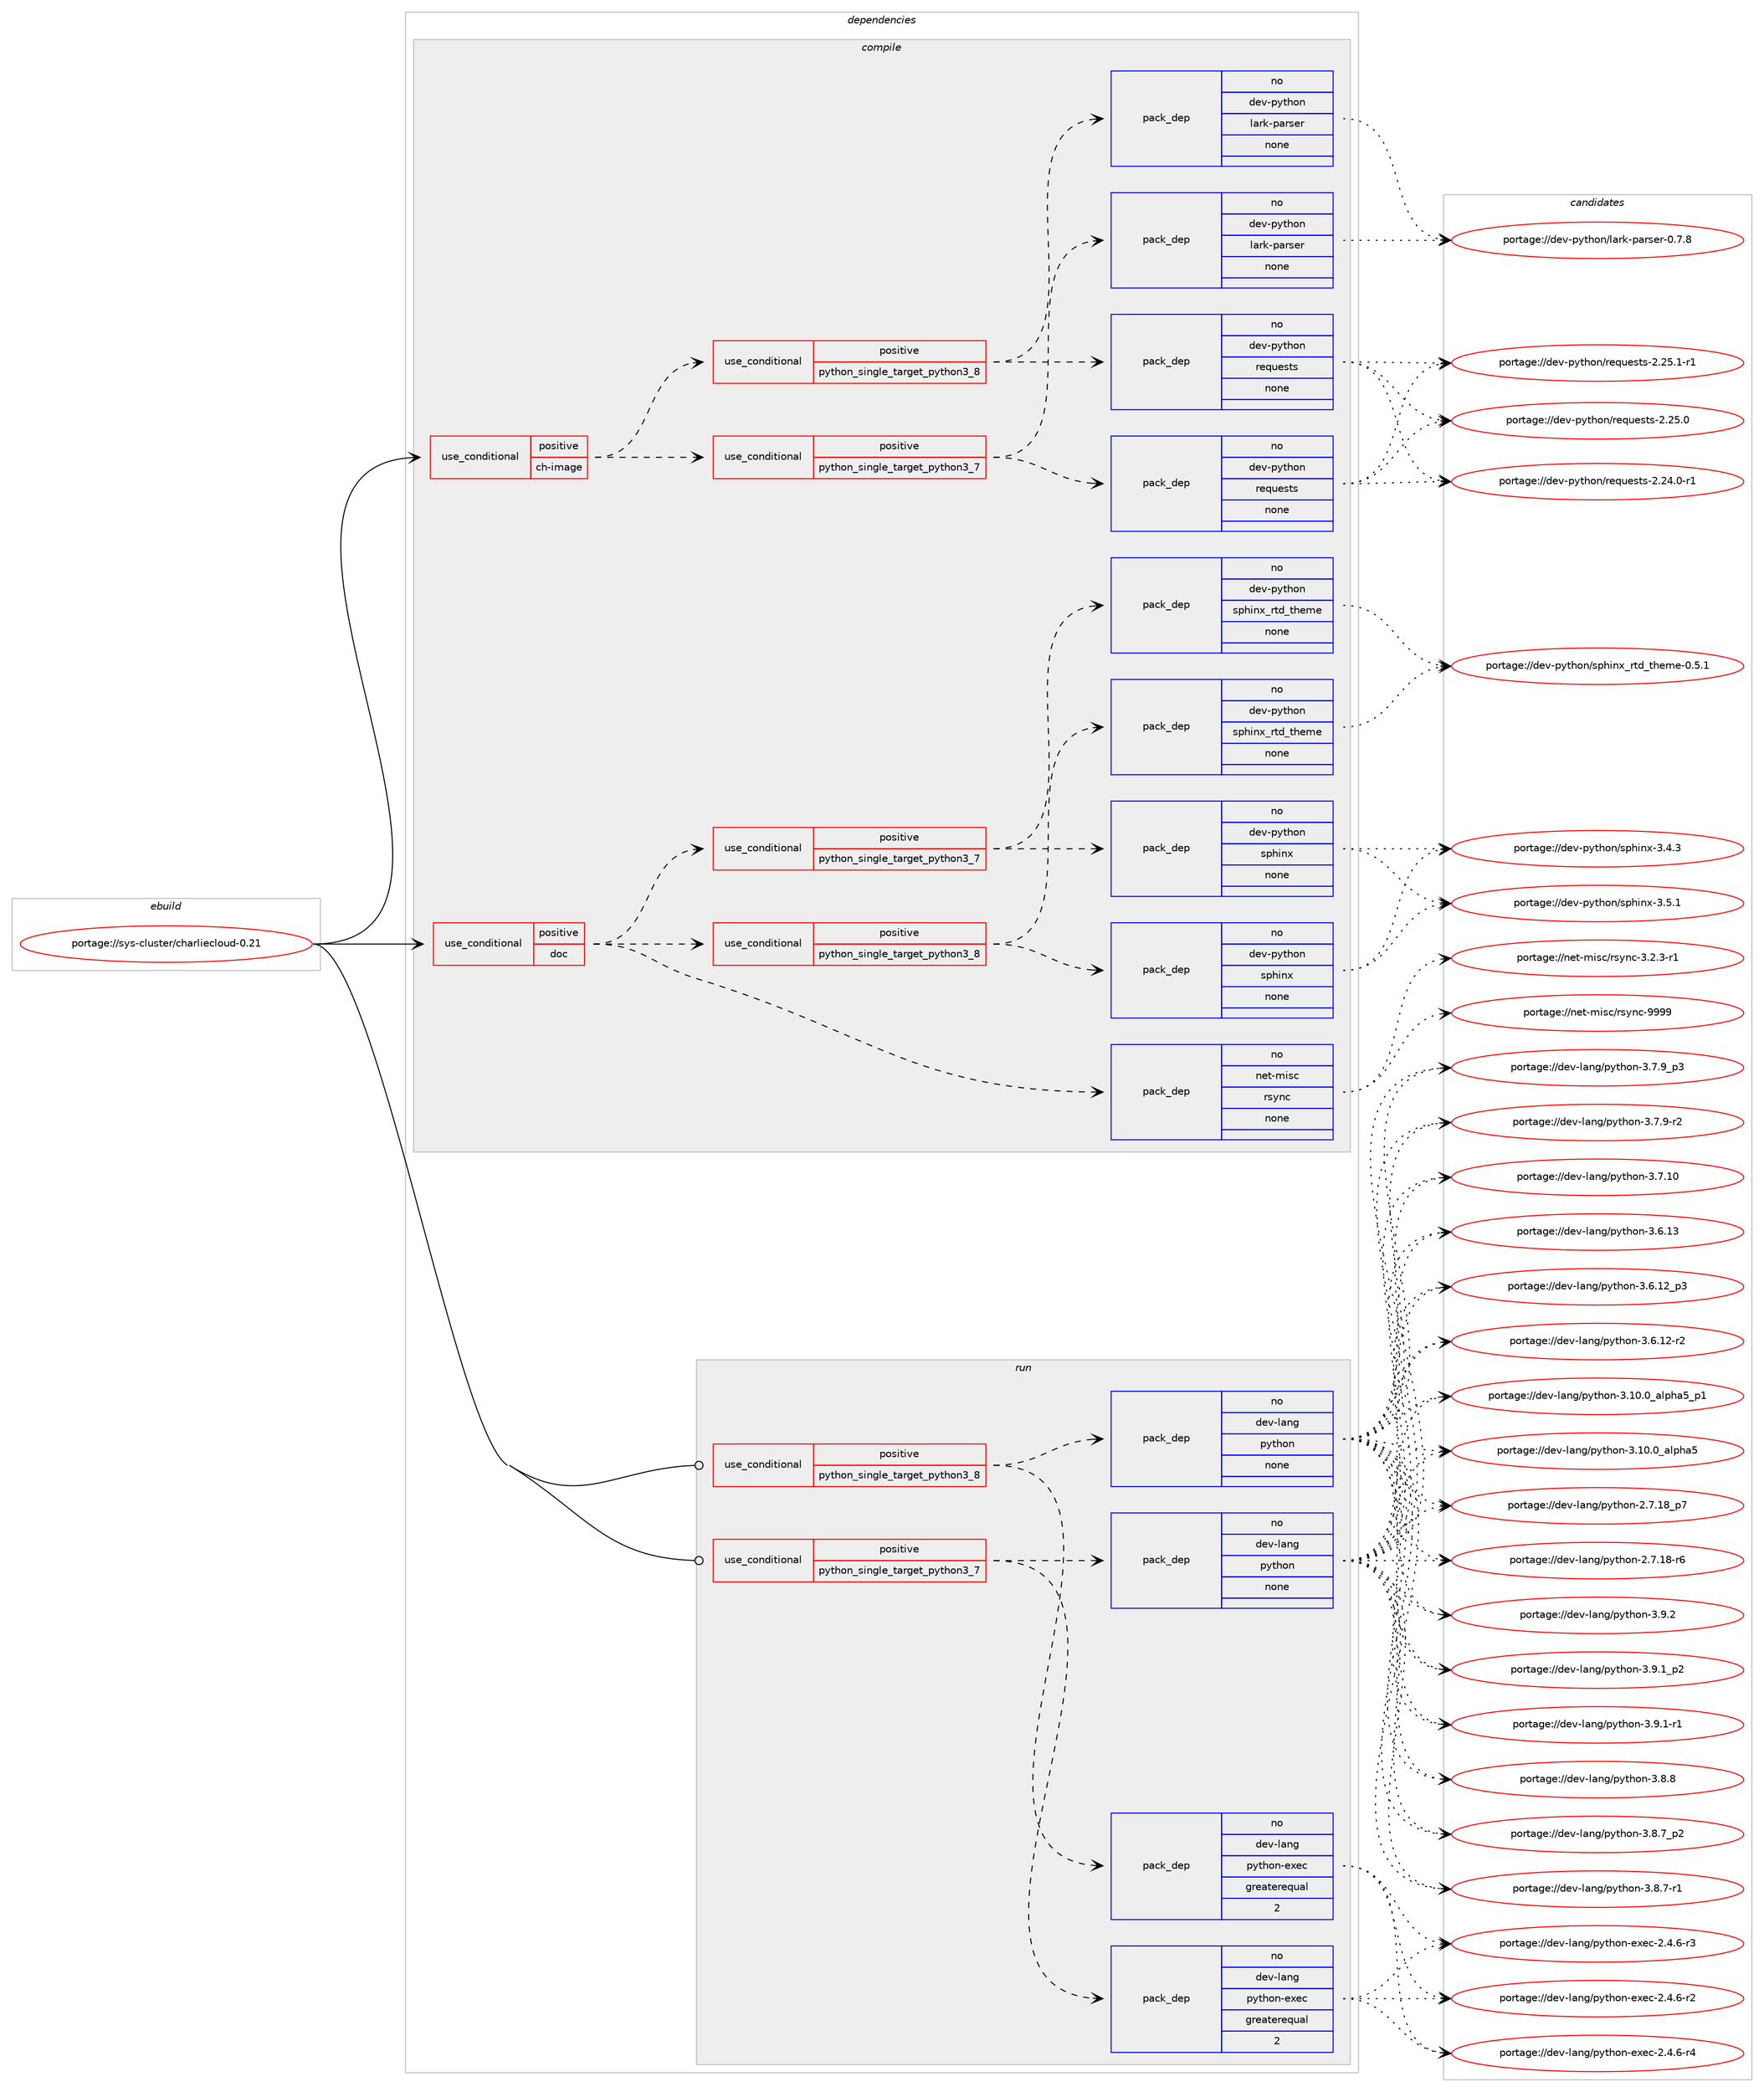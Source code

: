 digraph prolog {

# *************
# Graph options
# *************

newrank=true;
concentrate=true;
compound=true;
graph [rankdir=LR,fontname=Helvetica,fontsize=10,ranksep=1.5];#, ranksep=2.5, nodesep=0.2];
edge  [arrowhead=vee];
node  [fontname=Helvetica,fontsize=10];

# **********
# The ebuild
# **********

subgraph cluster_leftcol {
color=gray;
rank=same;
label=<<i>ebuild</i>>;
id [label="portage://sys-cluster/charliecloud-0.21", color=red, width=4, href="../sys-cluster/charliecloud-0.21.svg"];
}

# ****************
# The dependencies
# ****************

subgraph cluster_midcol {
color=gray;
label=<<i>dependencies</i>>;
subgraph cluster_compile {
fillcolor="#eeeeee";
style=filled;
label=<<i>compile</i>>;
subgraph cond1384 {
dependency5843 [label=<<TABLE BORDER="0" CELLBORDER="1" CELLSPACING="0" CELLPADDING="4"><TR><TD ROWSPAN="3" CELLPADDING="10">use_conditional</TD></TR><TR><TD>positive</TD></TR><TR><TD>ch-image</TD></TR></TABLE>>, shape=none, color=red];
subgraph cond1385 {
dependency5844 [label=<<TABLE BORDER="0" CELLBORDER="1" CELLSPACING="0" CELLPADDING="4"><TR><TD ROWSPAN="3" CELLPADDING="10">use_conditional</TD></TR><TR><TD>positive</TD></TR><TR><TD>python_single_target_python3_7</TD></TR></TABLE>>, shape=none, color=red];
subgraph pack4383 {
dependency5845 [label=<<TABLE BORDER="0" CELLBORDER="1" CELLSPACING="0" CELLPADDING="4" WIDTH="220"><TR><TD ROWSPAN="6" CELLPADDING="30">pack_dep</TD></TR><TR><TD WIDTH="110">no</TD></TR><TR><TD>dev-python</TD></TR><TR><TD>lark-parser</TD></TR><TR><TD>none</TD></TR><TR><TD></TD></TR></TABLE>>, shape=none, color=blue];
}
dependency5844:e -> dependency5845:w [weight=20,style="dashed",arrowhead="vee"];
subgraph pack4384 {
dependency5846 [label=<<TABLE BORDER="0" CELLBORDER="1" CELLSPACING="0" CELLPADDING="4" WIDTH="220"><TR><TD ROWSPAN="6" CELLPADDING="30">pack_dep</TD></TR><TR><TD WIDTH="110">no</TD></TR><TR><TD>dev-python</TD></TR><TR><TD>requests</TD></TR><TR><TD>none</TD></TR><TR><TD></TD></TR></TABLE>>, shape=none, color=blue];
}
dependency5844:e -> dependency5846:w [weight=20,style="dashed",arrowhead="vee"];
}
dependency5843:e -> dependency5844:w [weight=20,style="dashed",arrowhead="vee"];
subgraph cond1386 {
dependency5847 [label=<<TABLE BORDER="0" CELLBORDER="1" CELLSPACING="0" CELLPADDING="4"><TR><TD ROWSPAN="3" CELLPADDING="10">use_conditional</TD></TR><TR><TD>positive</TD></TR><TR><TD>python_single_target_python3_8</TD></TR></TABLE>>, shape=none, color=red];
subgraph pack4385 {
dependency5848 [label=<<TABLE BORDER="0" CELLBORDER="1" CELLSPACING="0" CELLPADDING="4" WIDTH="220"><TR><TD ROWSPAN="6" CELLPADDING="30">pack_dep</TD></TR><TR><TD WIDTH="110">no</TD></TR><TR><TD>dev-python</TD></TR><TR><TD>lark-parser</TD></TR><TR><TD>none</TD></TR><TR><TD></TD></TR></TABLE>>, shape=none, color=blue];
}
dependency5847:e -> dependency5848:w [weight=20,style="dashed",arrowhead="vee"];
subgraph pack4386 {
dependency5849 [label=<<TABLE BORDER="0" CELLBORDER="1" CELLSPACING="0" CELLPADDING="4" WIDTH="220"><TR><TD ROWSPAN="6" CELLPADDING="30">pack_dep</TD></TR><TR><TD WIDTH="110">no</TD></TR><TR><TD>dev-python</TD></TR><TR><TD>requests</TD></TR><TR><TD>none</TD></TR><TR><TD></TD></TR></TABLE>>, shape=none, color=blue];
}
dependency5847:e -> dependency5849:w [weight=20,style="dashed",arrowhead="vee"];
}
dependency5843:e -> dependency5847:w [weight=20,style="dashed",arrowhead="vee"];
}
id:e -> dependency5843:w [weight=20,style="solid",arrowhead="vee"];
subgraph cond1387 {
dependency5850 [label=<<TABLE BORDER="0" CELLBORDER="1" CELLSPACING="0" CELLPADDING="4"><TR><TD ROWSPAN="3" CELLPADDING="10">use_conditional</TD></TR><TR><TD>positive</TD></TR><TR><TD>doc</TD></TR></TABLE>>, shape=none, color=red];
subgraph cond1388 {
dependency5851 [label=<<TABLE BORDER="0" CELLBORDER="1" CELLSPACING="0" CELLPADDING="4"><TR><TD ROWSPAN="3" CELLPADDING="10">use_conditional</TD></TR><TR><TD>positive</TD></TR><TR><TD>python_single_target_python3_7</TD></TR></TABLE>>, shape=none, color=red];
subgraph pack4387 {
dependency5852 [label=<<TABLE BORDER="0" CELLBORDER="1" CELLSPACING="0" CELLPADDING="4" WIDTH="220"><TR><TD ROWSPAN="6" CELLPADDING="30">pack_dep</TD></TR><TR><TD WIDTH="110">no</TD></TR><TR><TD>dev-python</TD></TR><TR><TD>sphinx</TD></TR><TR><TD>none</TD></TR><TR><TD></TD></TR></TABLE>>, shape=none, color=blue];
}
dependency5851:e -> dependency5852:w [weight=20,style="dashed",arrowhead="vee"];
subgraph pack4388 {
dependency5853 [label=<<TABLE BORDER="0" CELLBORDER="1" CELLSPACING="0" CELLPADDING="4" WIDTH="220"><TR><TD ROWSPAN="6" CELLPADDING="30">pack_dep</TD></TR><TR><TD WIDTH="110">no</TD></TR><TR><TD>dev-python</TD></TR><TR><TD>sphinx_rtd_theme</TD></TR><TR><TD>none</TD></TR><TR><TD></TD></TR></TABLE>>, shape=none, color=blue];
}
dependency5851:e -> dependency5853:w [weight=20,style="dashed",arrowhead="vee"];
}
dependency5850:e -> dependency5851:w [weight=20,style="dashed",arrowhead="vee"];
subgraph cond1389 {
dependency5854 [label=<<TABLE BORDER="0" CELLBORDER="1" CELLSPACING="0" CELLPADDING="4"><TR><TD ROWSPAN="3" CELLPADDING="10">use_conditional</TD></TR><TR><TD>positive</TD></TR><TR><TD>python_single_target_python3_8</TD></TR></TABLE>>, shape=none, color=red];
subgraph pack4389 {
dependency5855 [label=<<TABLE BORDER="0" CELLBORDER="1" CELLSPACING="0" CELLPADDING="4" WIDTH="220"><TR><TD ROWSPAN="6" CELLPADDING="30">pack_dep</TD></TR><TR><TD WIDTH="110">no</TD></TR><TR><TD>dev-python</TD></TR><TR><TD>sphinx</TD></TR><TR><TD>none</TD></TR><TR><TD></TD></TR></TABLE>>, shape=none, color=blue];
}
dependency5854:e -> dependency5855:w [weight=20,style="dashed",arrowhead="vee"];
subgraph pack4390 {
dependency5856 [label=<<TABLE BORDER="0" CELLBORDER="1" CELLSPACING="0" CELLPADDING="4" WIDTH="220"><TR><TD ROWSPAN="6" CELLPADDING="30">pack_dep</TD></TR><TR><TD WIDTH="110">no</TD></TR><TR><TD>dev-python</TD></TR><TR><TD>sphinx_rtd_theme</TD></TR><TR><TD>none</TD></TR><TR><TD></TD></TR></TABLE>>, shape=none, color=blue];
}
dependency5854:e -> dependency5856:w [weight=20,style="dashed",arrowhead="vee"];
}
dependency5850:e -> dependency5854:w [weight=20,style="dashed",arrowhead="vee"];
subgraph pack4391 {
dependency5857 [label=<<TABLE BORDER="0" CELLBORDER="1" CELLSPACING="0" CELLPADDING="4" WIDTH="220"><TR><TD ROWSPAN="6" CELLPADDING="30">pack_dep</TD></TR><TR><TD WIDTH="110">no</TD></TR><TR><TD>net-misc</TD></TR><TR><TD>rsync</TD></TR><TR><TD>none</TD></TR><TR><TD></TD></TR></TABLE>>, shape=none, color=blue];
}
dependency5850:e -> dependency5857:w [weight=20,style="dashed",arrowhead="vee"];
}
id:e -> dependency5850:w [weight=20,style="solid",arrowhead="vee"];
}
subgraph cluster_compileandrun {
fillcolor="#eeeeee";
style=filled;
label=<<i>compile and run</i>>;
}
subgraph cluster_run {
fillcolor="#eeeeee";
style=filled;
label=<<i>run</i>>;
subgraph cond1390 {
dependency5858 [label=<<TABLE BORDER="0" CELLBORDER="1" CELLSPACING="0" CELLPADDING="4"><TR><TD ROWSPAN="3" CELLPADDING="10">use_conditional</TD></TR><TR><TD>positive</TD></TR><TR><TD>python_single_target_python3_7</TD></TR></TABLE>>, shape=none, color=red];
subgraph pack4392 {
dependency5859 [label=<<TABLE BORDER="0" CELLBORDER="1" CELLSPACING="0" CELLPADDING="4" WIDTH="220"><TR><TD ROWSPAN="6" CELLPADDING="30">pack_dep</TD></TR><TR><TD WIDTH="110">no</TD></TR><TR><TD>dev-lang</TD></TR><TR><TD>python</TD></TR><TR><TD>none</TD></TR><TR><TD></TD></TR></TABLE>>, shape=none, color=blue];
}
dependency5858:e -> dependency5859:w [weight=20,style="dashed",arrowhead="vee"];
subgraph pack4393 {
dependency5860 [label=<<TABLE BORDER="0" CELLBORDER="1" CELLSPACING="0" CELLPADDING="4" WIDTH="220"><TR><TD ROWSPAN="6" CELLPADDING="30">pack_dep</TD></TR><TR><TD WIDTH="110">no</TD></TR><TR><TD>dev-lang</TD></TR><TR><TD>python-exec</TD></TR><TR><TD>greaterequal</TD></TR><TR><TD>2</TD></TR></TABLE>>, shape=none, color=blue];
}
dependency5858:e -> dependency5860:w [weight=20,style="dashed",arrowhead="vee"];
}
id:e -> dependency5858:w [weight=20,style="solid",arrowhead="odot"];
subgraph cond1391 {
dependency5861 [label=<<TABLE BORDER="0" CELLBORDER="1" CELLSPACING="0" CELLPADDING="4"><TR><TD ROWSPAN="3" CELLPADDING="10">use_conditional</TD></TR><TR><TD>positive</TD></TR><TR><TD>python_single_target_python3_8</TD></TR></TABLE>>, shape=none, color=red];
subgraph pack4394 {
dependency5862 [label=<<TABLE BORDER="0" CELLBORDER="1" CELLSPACING="0" CELLPADDING="4" WIDTH="220"><TR><TD ROWSPAN="6" CELLPADDING="30">pack_dep</TD></TR><TR><TD WIDTH="110">no</TD></TR><TR><TD>dev-lang</TD></TR><TR><TD>python</TD></TR><TR><TD>none</TD></TR><TR><TD></TD></TR></TABLE>>, shape=none, color=blue];
}
dependency5861:e -> dependency5862:w [weight=20,style="dashed",arrowhead="vee"];
subgraph pack4395 {
dependency5863 [label=<<TABLE BORDER="0" CELLBORDER="1" CELLSPACING="0" CELLPADDING="4" WIDTH="220"><TR><TD ROWSPAN="6" CELLPADDING="30">pack_dep</TD></TR><TR><TD WIDTH="110">no</TD></TR><TR><TD>dev-lang</TD></TR><TR><TD>python-exec</TD></TR><TR><TD>greaterequal</TD></TR><TR><TD>2</TD></TR></TABLE>>, shape=none, color=blue];
}
dependency5861:e -> dependency5863:w [weight=20,style="dashed",arrowhead="vee"];
}
id:e -> dependency5861:w [weight=20,style="solid",arrowhead="odot"];
}
}

# **************
# The candidates
# **************

subgraph cluster_choices {
rank=same;
color=gray;
label=<<i>candidates</i>>;

subgraph choice4383 {
color=black;
nodesep=1;
choice1001011184511212111610411111047108971141074511297114115101114454846554656 [label="portage://dev-python/lark-parser-0.7.8", color=red, width=4,href="../dev-python/lark-parser-0.7.8.svg"];
dependency5845:e -> choice1001011184511212111610411111047108971141074511297114115101114454846554656:w [style=dotted,weight="100"];
}
subgraph choice4384 {
color=black;
nodesep=1;
choice1001011184511212111610411111047114101113117101115116115455046505346494511449 [label="portage://dev-python/requests-2.25.1-r1", color=red, width=4,href="../dev-python/requests-2.25.1-r1.svg"];
choice100101118451121211161041111104711410111311710111511611545504650534648 [label="portage://dev-python/requests-2.25.0", color=red, width=4,href="../dev-python/requests-2.25.0.svg"];
choice1001011184511212111610411111047114101113117101115116115455046505246484511449 [label="portage://dev-python/requests-2.24.0-r1", color=red, width=4,href="../dev-python/requests-2.24.0-r1.svg"];
dependency5846:e -> choice1001011184511212111610411111047114101113117101115116115455046505346494511449:w [style=dotted,weight="100"];
dependency5846:e -> choice100101118451121211161041111104711410111311710111511611545504650534648:w [style=dotted,weight="100"];
dependency5846:e -> choice1001011184511212111610411111047114101113117101115116115455046505246484511449:w [style=dotted,weight="100"];
}
subgraph choice4385 {
color=black;
nodesep=1;
choice1001011184511212111610411111047108971141074511297114115101114454846554656 [label="portage://dev-python/lark-parser-0.7.8", color=red, width=4,href="../dev-python/lark-parser-0.7.8.svg"];
dependency5848:e -> choice1001011184511212111610411111047108971141074511297114115101114454846554656:w [style=dotted,weight="100"];
}
subgraph choice4386 {
color=black;
nodesep=1;
choice1001011184511212111610411111047114101113117101115116115455046505346494511449 [label="portage://dev-python/requests-2.25.1-r1", color=red, width=4,href="../dev-python/requests-2.25.1-r1.svg"];
choice100101118451121211161041111104711410111311710111511611545504650534648 [label="portage://dev-python/requests-2.25.0", color=red, width=4,href="../dev-python/requests-2.25.0.svg"];
choice1001011184511212111610411111047114101113117101115116115455046505246484511449 [label="portage://dev-python/requests-2.24.0-r1", color=red, width=4,href="../dev-python/requests-2.24.0-r1.svg"];
dependency5849:e -> choice1001011184511212111610411111047114101113117101115116115455046505346494511449:w [style=dotted,weight="100"];
dependency5849:e -> choice100101118451121211161041111104711410111311710111511611545504650534648:w [style=dotted,weight="100"];
dependency5849:e -> choice1001011184511212111610411111047114101113117101115116115455046505246484511449:w [style=dotted,weight="100"];
}
subgraph choice4387 {
color=black;
nodesep=1;
choice1001011184511212111610411111047115112104105110120455146534649 [label="portage://dev-python/sphinx-3.5.1", color=red, width=4,href="../dev-python/sphinx-3.5.1.svg"];
choice1001011184511212111610411111047115112104105110120455146524651 [label="portage://dev-python/sphinx-3.4.3", color=red, width=4,href="../dev-python/sphinx-3.4.3.svg"];
dependency5852:e -> choice1001011184511212111610411111047115112104105110120455146534649:w [style=dotted,weight="100"];
dependency5852:e -> choice1001011184511212111610411111047115112104105110120455146524651:w [style=dotted,weight="100"];
}
subgraph choice4388 {
color=black;
nodesep=1;
choice10010111845112121116104111110471151121041051101209511411610095116104101109101454846534649 [label="portage://dev-python/sphinx_rtd_theme-0.5.1", color=red, width=4,href="../dev-python/sphinx_rtd_theme-0.5.1.svg"];
dependency5853:e -> choice10010111845112121116104111110471151121041051101209511411610095116104101109101454846534649:w [style=dotted,weight="100"];
}
subgraph choice4389 {
color=black;
nodesep=1;
choice1001011184511212111610411111047115112104105110120455146534649 [label="portage://dev-python/sphinx-3.5.1", color=red, width=4,href="../dev-python/sphinx-3.5.1.svg"];
choice1001011184511212111610411111047115112104105110120455146524651 [label="portage://dev-python/sphinx-3.4.3", color=red, width=4,href="../dev-python/sphinx-3.4.3.svg"];
dependency5855:e -> choice1001011184511212111610411111047115112104105110120455146534649:w [style=dotted,weight="100"];
dependency5855:e -> choice1001011184511212111610411111047115112104105110120455146524651:w [style=dotted,weight="100"];
}
subgraph choice4390 {
color=black;
nodesep=1;
choice10010111845112121116104111110471151121041051101209511411610095116104101109101454846534649 [label="portage://dev-python/sphinx_rtd_theme-0.5.1", color=red, width=4,href="../dev-python/sphinx_rtd_theme-0.5.1.svg"];
dependency5856:e -> choice10010111845112121116104111110471151121041051101209511411610095116104101109101454846534649:w [style=dotted,weight="100"];
}
subgraph choice4391 {
color=black;
nodesep=1;
choice110101116451091051159947114115121110994557575757 [label="portage://net-misc/rsync-9999", color=red, width=4,href="../net-misc/rsync-9999.svg"];
choice110101116451091051159947114115121110994551465046514511449 [label="portage://net-misc/rsync-3.2.3-r1", color=red, width=4,href="../net-misc/rsync-3.2.3-r1.svg"];
dependency5857:e -> choice110101116451091051159947114115121110994557575757:w [style=dotted,weight="100"];
dependency5857:e -> choice110101116451091051159947114115121110994551465046514511449:w [style=dotted,weight="100"];
}
subgraph choice4392 {
color=black;
nodesep=1;
choice100101118451089711010347112121116104111110455146574650 [label="portage://dev-lang/python-3.9.2", color=red, width=4,href="../dev-lang/python-3.9.2.svg"];
choice1001011184510897110103471121211161041111104551465746499511250 [label="portage://dev-lang/python-3.9.1_p2", color=red, width=4,href="../dev-lang/python-3.9.1_p2.svg"];
choice1001011184510897110103471121211161041111104551465746494511449 [label="portage://dev-lang/python-3.9.1-r1", color=red, width=4,href="../dev-lang/python-3.9.1-r1.svg"];
choice100101118451089711010347112121116104111110455146564656 [label="portage://dev-lang/python-3.8.8", color=red, width=4,href="../dev-lang/python-3.8.8.svg"];
choice1001011184510897110103471121211161041111104551465646559511250 [label="portage://dev-lang/python-3.8.7_p2", color=red, width=4,href="../dev-lang/python-3.8.7_p2.svg"];
choice1001011184510897110103471121211161041111104551465646554511449 [label="portage://dev-lang/python-3.8.7-r1", color=red, width=4,href="../dev-lang/python-3.8.7-r1.svg"];
choice1001011184510897110103471121211161041111104551465546579511251 [label="portage://dev-lang/python-3.7.9_p3", color=red, width=4,href="../dev-lang/python-3.7.9_p3.svg"];
choice1001011184510897110103471121211161041111104551465546574511450 [label="portage://dev-lang/python-3.7.9-r2", color=red, width=4,href="../dev-lang/python-3.7.9-r2.svg"];
choice10010111845108971101034711212111610411111045514655464948 [label="portage://dev-lang/python-3.7.10", color=red, width=4,href="../dev-lang/python-3.7.10.svg"];
choice10010111845108971101034711212111610411111045514654464951 [label="portage://dev-lang/python-3.6.13", color=red, width=4,href="../dev-lang/python-3.6.13.svg"];
choice100101118451089711010347112121116104111110455146544649509511251 [label="portage://dev-lang/python-3.6.12_p3", color=red, width=4,href="../dev-lang/python-3.6.12_p3.svg"];
choice100101118451089711010347112121116104111110455146544649504511450 [label="portage://dev-lang/python-3.6.12-r2", color=red, width=4,href="../dev-lang/python-3.6.12-r2.svg"];
choice10010111845108971101034711212111610411111045514649484648959710811210497539511249 [label="portage://dev-lang/python-3.10.0_alpha5_p1", color=red, width=4,href="../dev-lang/python-3.10.0_alpha5_p1.svg"];
choice1001011184510897110103471121211161041111104551464948464895971081121049753 [label="portage://dev-lang/python-3.10.0_alpha5", color=red, width=4,href="../dev-lang/python-3.10.0_alpha5.svg"];
choice100101118451089711010347112121116104111110455046554649569511255 [label="portage://dev-lang/python-2.7.18_p7", color=red, width=4,href="../dev-lang/python-2.7.18_p7.svg"];
choice100101118451089711010347112121116104111110455046554649564511454 [label="portage://dev-lang/python-2.7.18-r6", color=red, width=4,href="../dev-lang/python-2.7.18-r6.svg"];
dependency5859:e -> choice100101118451089711010347112121116104111110455146574650:w [style=dotted,weight="100"];
dependency5859:e -> choice1001011184510897110103471121211161041111104551465746499511250:w [style=dotted,weight="100"];
dependency5859:e -> choice1001011184510897110103471121211161041111104551465746494511449:w [style=dotted,weight="100"];
dependency5859:e -> choice100101118451089711010347112121116104111110455146564656:w [style=dotted,weight="100"];
dependency5859:e -> choice1001011184510897110103471121211161041111104551465646559511250:w [style=dotted,weight="100"];
dependency5859:e -> choice1001011184510897110103471121211161041111104551465646554511449:w [style=dotted,weight="100"];
dependency5859:e -> choice1001011184510897110103471121211161041111104551465546579511251:w [style=dotted,weight="100"];
dependency5859:e -> choice1001011184510897110103471121211161041111104551465546574511450:w [style=dotted,weight="100"];
dependency5859:e -> choice10010111845108971101034711212111610411111045514655464948:w [style=dotted,weight="100"];
dependency5859:e -> choice10010111845108971101034711212111610411111045514654464951:w [style=dotted,weight="100"];
dependency5859:e -> choice100101118451089711010347112121116104111110455146544649509511251:w [style=dotted,weight="100"];
dependency5859:e -> choice100101118451089711010347112121116104111110455146544649504511450:w [style=dotted,weight="100"];
dependency5859:e -> choice10010111845108971101034711212111610411111045514649484648959710811210497539511249:w [style=dotted,weight="100"];
dependency5859:e -> choice1001011184510897110103471121211161041111104551464948464895971081121049753:w [style=dotted,weight="100"];
dependency5859:e -> choice100101118451089711010347112121116104111110455046554649569511255:w [style=dotted,weight="100"];
dependency5859:e -> choice100101118451089711010347112121116104111110455046554649564511454:w [style=dotted,weight="100"];
}
subgraph choice4393 {
color=black;
nodesep=1;
choice10010111845108971101034711212111610411111045101120101994550465246544511452 [label="portage://dev-lang/python-exec-2.4.6-r4", color=red, width=4,href="../dev-lang/python-exec-2.4.6-r4.svg"];
choice10010111845108971101034711212111610411111045101120101994550465246544511451 [label="portage://dev-lang/python-exec-2.4.6-r3", color=red, width=4,href="../dev-lang/python-exec-2.4.6-r3.svg"];
choice10010111845108971101034711212111610411111045101120101994550465246544511450 [label="portage://dev-lang/python-exec-2.4.6-r2", color=red, width=4,href="../dev-lang/python-exec-2.4.6-r2.svg"];
dependency5860:e -> choice10010111845108971101034711212111610411111045101120101994550465246544511452:w [style=dotted,weight="100"];
dependency5860:e -> choice10010111845108971101034711212111610411111045101120101994550465246544511451:w [style=dotted,weight="100"];
dependency5860:e -> choice10010111845108971101034711212111610411111045101120101994550465246544511450:w [style=dotted,weight="100"];
}
subgraph choice4394 {
color=black;
nodesep=1;
choice100101118451089711010347112121116104111110455146574650 [label="portage://dev-lang/python-3.9.2", color=red, width=4,href="../dev-lang/python-3.9.2.svg"];
choice1001011184510897110103471121211161041111104551465746499511250 [label="portage://dev-lang/python-3.9.1_p2", color=red, width=4,href="../dev-lang/python-3.9.1_p2.svg"];
choice1001011184510897110103471121211161041111104551465746494511449 [label="portage://dev-lang/python-3.9.1-r1", color=red, width=4,href="../dev-lang/python-3.9.1-r1.svg"];
choice100101118451089711010347112121116104111110455146564656 [label="portage://dev-lang/python-3.8.8", color=red, width=4,href="../dev-lang/python-3.8.8.svg"];
choice1001011184510897110103471121211161041111104551465646559511250 [label="portage://dev-lang/python-3.8.7_p2", color=red, width=4,href="../dev-lang/python-3.8.7_p2.svg"];
choice1001011184510897110103471121211161041111104551465646554511449 [label="portage://dev-lang/python-3.8.7-r1", color=red, width=4,href="../dev-lang/python-3.8.7-r1.svg"];
choice1001011184510897110103471121211161041111104551465546579511251 [label="portage://dev-lang/python-3.7.9_p3", color=red, width=4,href="../dev-lang/python-3.7.9_p3.svg"];
choice1001011184510897110103471121211161041111104551465546574511450 [label="portage://dev-lang/python-3.7.9-r2", color=red, width=4,href="../dev-lang/python-3.7.9-r2.svg"];
choice10010111845108971101034711212111610411111045514655464948 [label="portage://dev-lang/python-3.7.10", color=red, width=4,href="../dev-lang/python-3.7.10.svg"];
choice10010111845108971101034711212111610411111045514654464951 [label="portage://dev-lang/python-3.6.13", color=red, width=4,href="../dev-lang/python-3.6.13.svg"];
choice100101118451089711010347112121116104111110455146544649509511251 [label="portage://dev-lang/python-3.6.12_p3", color=red, width=4,href="../dev-lang/python-3.6.12_p3.svg"];
choice100101118451089711010347112121116104111110455146544649504511450 [label="portage://dev-lang/python-3.6.12-r2", color=red, width=4,href="../dev-lang/python-3.6.12-r2.svg"];
choice10010111845108971101034711212111610411111045514649484648959710811210497539511249 [label="portage://dev-lang/python-3.10.0_alpha5_p1", color=red, width=4,href="../dev-lang/python-3.10.0_alpha5_p1.svg"];
choice1001011184510897110103471121211161041111104551464948464895971081121049753 [label="portage://dev-lang/python-3.10.0_alpha5", color=red, width=4,href="../dev-lang/python-3.10.0_alpha5.svg"];
choice100101118451089711010347112121116104111110455046554649569511255 [label="portage://dev-lang/python-2.7.18_p7", color=red, width=4,href="../dev-lang/python-2.7.18_p7.svg"];
choice100101118451089711010347112121116104111110455046554649564511454 [label="portage://dev-lang/python-2.7.18-r6", color=red, width=4,href="../dev-lang/python-2.7.18-r6.svg"];
dependency5862:e -> choice100101118451089711010347112121116104111110455146574650:w [style=dotted,weight="100"];
dependency5862:e -> choice1001011184510897110103471121211161041111104551465746499511250:w [style=dotted,weight="100"];
dependency5862:e -> choice1001011184510897110103471121211161041111104551465746494511449:w [style=dotted,weight="100"];
dependency5862:e -> choice100101118451089711010347112121116104111110455146564656:w [style=dotted,weight="100"];
dependency5862:e -> choice1001011184510897110103471121211161041111104551465646559511250:w [style=dotted,weight="100"];
dependency5862:e -> choice1001011184510897110103471121211161041111104551465646554511449:w [style=dotted,weight="100"];
dependency5862:e -> choice1001011184510897110103471121211161041111104551465546579511251:w [style=dotted,weight="100"];
dependency5862:e -> choice1001011184510897110103471121211161041111104551465546574511450:w [style=dotted,weight="100"];
dependency5862:e -> choice10010111845108971101034711212111610411111045514655464948:w [style=dotted,weight="100"];
dependency5862:e -> choice10010111845108971101034711212111610411111045514654464951:w [style=dotted,weight="100"];
dependency5862:e -> choice100101118451089711010347112121116104111110455146544649509511251:w [style=dotted,weight="100"];
dependency5862:e -> choice100101118451089711010347112121116104111110455146544649504511450:w [style=dotted,weight="100"];
dependency5862:e -> choice10010111845108971101034711212111610411111045514649484648959710811210497539511249:w [style=dotted,weight="100"];
dependency5862:e -> choice1001011184510897110103471121211161041111104551464948464895971081121049753:w [style=dotted,weight="100"];
dependency5862:e -> choice100101118451089711010347112121116104111110455046554649569511255:w [style=dotted,weight="100"];
dependency5862:e -> choice100101118451089711010347112121116104111110455046554649564511454:w [style=dotted,weight="100"];
}
subgraph choice4395 {
color=black;
nodesep=1;
choice10010111845108971101034711212111610411111045101120101994550465246544511452 [label="portage://dev-lang/python-exec-2.4.6-r4", color=red, width=4,href="../dev-lang/python-exec-2.4.6-r4.svg"];
choice10010111845108971101034711212111610411111045101120101994550465246544511451 [label="portage://dev-lang/python-exec-2.4.6-r3", color=red, width=4,href="../dev-lang/python-exec-2.4.6-r3.svg"];
choice10010111845108971101034711212111610411111045101120101994550465246544511450 [label="portage://dev-lang/python-exec-2.4.6-r2", color=red, width=4,href="../dev-lang/python-exec-2.4.6-r2.svg"];
dependency5863:e -> choice10010111845108971101034711212111610411111045101120101994550465246544511452:w [style=dotted,weight="100"];
dependency5863:e -> choice10010111845108971101034711212111610411111045101120101994550465246544511451:w [style=dotted,weight="100"];
dependency5863:e -> choice10010111845108971101034711212111610411111045101120101994550465246544511450:w [style=dotted,weight="100"];
}
}

}
